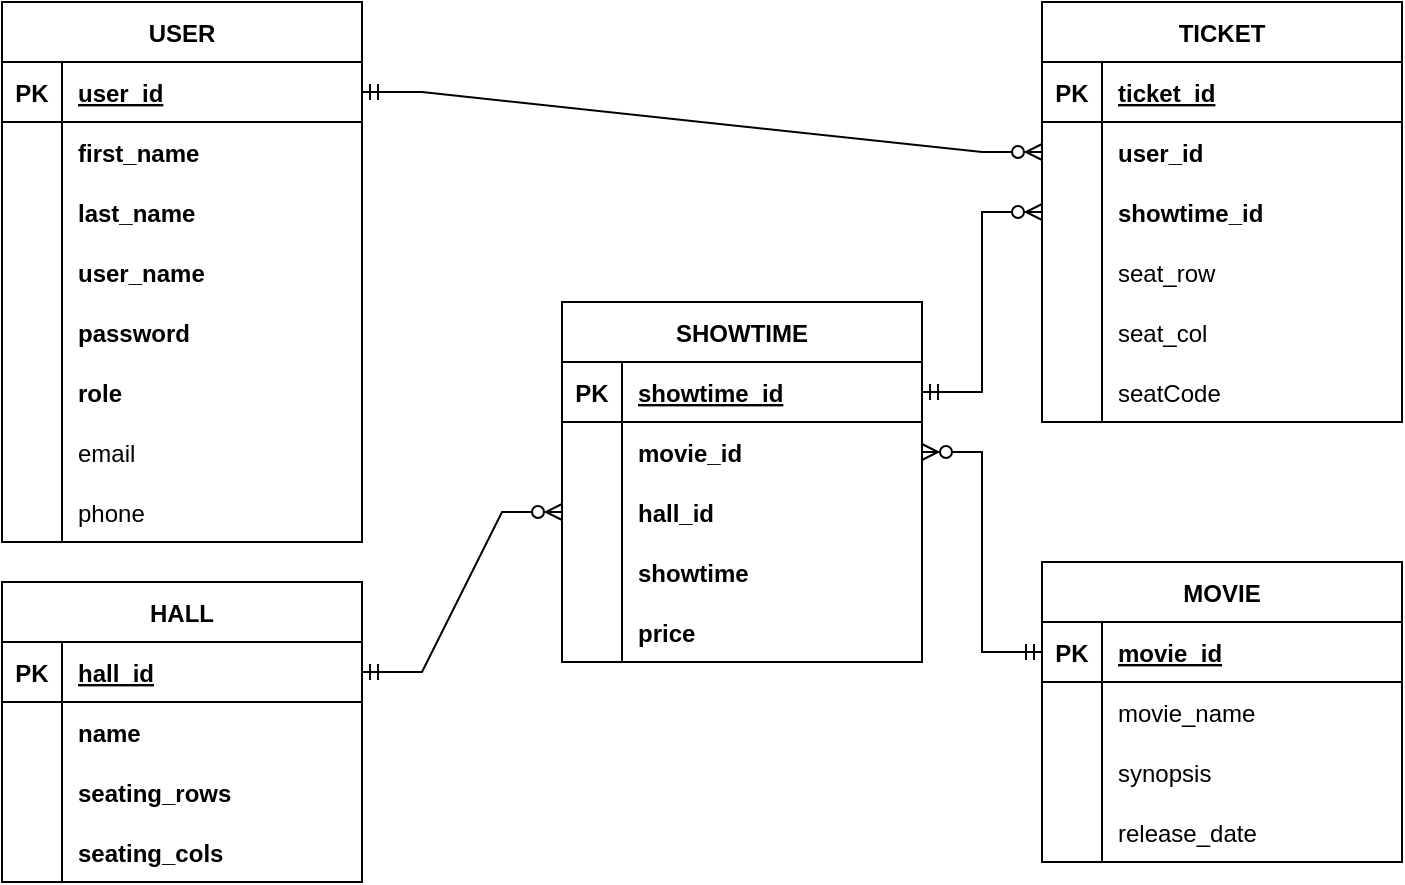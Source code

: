 <mxfile version="21.0.10" type="device"><diagram id="pZu7lsJe_JS0oee-SzTw" name="Page-1"><mxGraphModel dx="1063" dy="508" grid="1" gridSize="10" guides="1" tooltips="1" connect="1" arrows="1" fold="1" page="1" pageScale="1" pageWidth="850" pageHeight="1100" math="0" shadow="0"><root><mxCell id="0"/><mxCell id="1" parent="0"/><mxCell id="s3z0_otUTjsNnDzDS-E4-1" value="USER" style="shape=table;startSize=30;container=1;collapsible=1;childLayout=tableLayout;fixedRows=1;rowLines=0;fontStyle=1;align=center;resizeLast=1;" parent="1" vertex="1"><mxGeometry x="90" y="80" width="180" height="270" as="geometry"/></mxCell><mxCell id="s3z0_otUTjsNnDzDS-E4-2" value="" style="shape=tableRow;horizontal=0;startSize=0;swimlaneHead=0;swimlaneBody=0;fillColor=none;collapsible=0;dropTarget=0;points=[[0,0.5],[1,0.5]];portConstraint=eastwest;top=0;left=0;right=0;bottom=1;" parent="s3z0_otUTjsNnDzDS-E4-1" vertex="1"><mxGeometry y="30" width="180" height="30" as="geometry"/></mxCell><mxCell id="s3z0_otUTjsNnDzDS-E4-3" value="PK" style="shape=partialRectangle;connectable=0;fillColor=none;top=0;left=0;bottom=0;right=0;fontStyle=1;overflow=hidden;" parent="s3z0_otUTjsNnDzDS-E4-2" vertex="1"><mxGeometry width="30" height="30" as="geometry"><mxRectangle width="30" height="30" as="alternateBounds"/></mxGeometry></mxCell><mxCell id="s3z0_otUTjsNnDzDS-E4-4" value="user_id" style="shape=partialRectangle;connectable=0;fillColor=none;top=0;left=0;bottom=0;right=0;align=left;spacingLeft=6;fontStyle=5;overflow=hidden;" parent="s3z0_otUTjsNnDzDS-E4-2" vertex="1"><mxGeometry x="30" width="150" height="30" as="geometry"><mxRectangle width="150" height="30" as="alternateBounds"/></mxGeometry></mxCell><mxCell id="s3z0_otUTjsNnDzDS-E4-5" value="" style="shape=tableRow;horizontal=0;startSize=0;swimlaneHead=0;swimlaneBody=0;fillColor=none;collapsible=0;dropTarget=0;points=[[0,0.5],[1,0.5]];portConstraint=eastwest;top=0;left=0;right=0;bottom=0;" parent="s3z0_otUTjsNnDzDS-E4-1" vertex="1"><mxGeometry y="60" width="180" height="30" as="geometry"/></mxCell><mxCell id="s3z0_otUTjsNnDzDS-E4-6" value="" style="shape=partialRectangle;connectable=0;fillColor=none;top=0;left=0;bottom=0;right=0;editable=1;overflow=hidden;" parent="s3z0_otUTjsNnDzDS-E4-5" vertex="1"><mxGeometry width="30" height="30" as="geometry"><mxRectangle width="30" height="30" as="alternateBounds"/></mxGeometry></mxCell><mxCell id="s3z0_otUTjsNnDzDS-E4-7" value="first_name" style="shape=partialRectangle;connectable=0;fillColor=none;top=0;left=0;bottom=0;right=0;align=left;spacingLeft=6;overflow=hidden;fontStyle=1" parent="s3z0_otUTjsNnDzDS-E4-5" vertex="1"><mxGeometry x="30" width="150" height="30" as="geometry"><mxRectangle width="150" height="30" as="alternateBounds"/></mxGeometry></mxCell><mxCell id="s3z0_otUTjsNnDzDS-E4-8" value="" style="shape=tableRow;horizontal=0;startSize=0;swimlaneHead=0;swimlaneBody=0;fillColor=none;collapsible=0;dropTarget=0;points=[[0,0.5],[1,0.5]];portConstraint=eastwest;top=0;left=0;right=0;bottom=0;" parent="s3z0_otUTjsNnDzDS-E4-1" vertex="1"><mxGeometry y="90" width="180" height="30" as="geometry"/></mxCell><mxCell id="s3z0_otUTjsNnDzDS-E4-9" value="" style="shape=partialRectangle;connectable=0;fillColor=none;top=0;left=0;bottom=0;right=0;editable=1;overflow=hidden;" parent="s3z0_otUTjsNnDzDS-E4-8" vertex="1"><mxGeometry width="30" height="30" as="geometry"><mxRectangle width="30" height="30" as="alternateBounds"/></mxGeometry></mxCell><mxCell id="s3z0_otUTjsNnDzDS-E4-10" value="last_name" style="shape=partialRectangle;connectable=0;fillColor=none;top=0;left=0;bottom=0;right=0;align=left;spacingLeft=6;overflow=hidden;fontStyle=1" parent="s3z0_otUTjsNnDzDS-E4-8" vertex="1"><mxGeometry x="30" width="150" height="30" as="geometry"><mxRectangle width="150" height="30" as="alternateBounds"/></mxGeometry></mxCell><mxCell id="s3z0_otUTjsNnDzDS-E4-11" value="" style="shape=tableRow;horizontal=0;startSize=0;swimlaneHead=0;swimlaneBody=0;fillColor=none;collapsible=0;dropTarget=0;points=[[0,0.5],[1,0.5]];portConstraint=eastwest;top=0;left=0;right=0;bottom=0;" parent="s3z0_otUTjsNnDzDS-E4-1" vertex="1"><mxGeometry y="120" width="180" height="30" as="geometry"/></mxCell><mxCell id="s3z0_otUTjsNnDzDS-E4-12" value="" style="shape=partialRectangle;connectable=0;fillColor=none;top=0;left=0;bottom=0;right=0;editable=1;overflow=hidden;" parent="s3z0_otUTjsNnDzDS-E4-11" vertex="1"><mxGeometry width="30" height="30" as="geometry"><mxRectangle width="30" height="30" as="alternateBounds"/></mxGeometry></mxCell><mxCell id="s3z0_otUTjsNnDzDS-E4-13" value="user_name" style="shape=partialRectangle;connectable=0;fillColor=none;top=0;left=0;bottom=0;right=0;align=left;spacingLeft=6;overflow=hidden;fontStyle=1" parent="s3z0_otUTjsNnDzDS-E4-11" vertex="1"><mxGeometry x="30" width="150" height="30" as="geometry"><mxRectangle width="150" height="30" as="alternateBounds"/></mxGeometry></mxCell><mxCell id="s3z0_otUTjsNnDzDS-E4-17" value="" style="shape=tableRow;horizontal=0;startSize=0;swimlaneHead=0;swimlaneBody=0;fillColor=none;collapsible=0;dropTarget=0;points=[[0,0.5],[1,0.5]];portConstraint=eastwest;top=0;left=0;right=0;bottom=0;" parent="s3z0_otUTjsNnDzDS-E4-1" vertex="1"><mxGeometry y="150" width="180" height="30" as="geometry"/></mxCell><mxCell id="s3z0_otUTjsNnDzDS-E4-18" value="" style="shape=partialRectangle;connectable=0;fillColor=none;top=0;left=0;bottom=0;right=0;editable=1;overflow=hidden;" parent="s3z0_otUTjsNnDzDS-E4-17" vertex="1"><mxGeometry width="30" height="30" as="geometry"><mxRectangle width="30" height="30" as="alternateBounds"/></mxGeometry></mxCell><mxCell id="s3z0_otUTjsNnDzDS-E4-19" value="password" style="shape=partialRectangle;connectable=0;fillColor=none;top=0;left=0;bottom=0;right=0;align=left;spacingLeft=6;overflow=hidden;fontStyle=1" parent="s3z0_otUTjsNnDzDS-E4-17" vertex="1"><mxGeometry x="30" width="150" height="30" as="geometry"><mxRectangle width="150" height="30" as="alternateBounds"/></mxGeometry></mxCell><mxCell id="s3z0_otUTjsNnDzDS-E4-20" value="" style="shape=tableRow;horizontal=0;startSize=0;swimlaneHead=0;swimlaneBody=0;fillColor=none;collapsible=0;dropTarget=0;points=[[0,0.5],[1,0.5]];portConstraint=eastwest;top=0;left=0;right=0;bottom=0;" parent="s3z0_otUTjsNnDzDS-E4-1" vertex="1"><mxGeometry y="180" width="180" height="30" as="geometry"/></mxCell><mxCell id="s3z0_otUTjsNnDzDS-E4-21" value="" style="shape=partialRectangle;connectable=0;fillColor=none;top=0;left=0;bottom=0;right=0;editable=1;overflow=hidden;" parent="s3z0_otUTjsNnDzDS-E4-20" vertex="1"><mxGeometry width="30" height="30" as="geometry"><mxRectangle width="30" height="30" as="alternateBounds"/></mxGeometry></mxCell><mxCell id="s3z0_otUTjsNnDzDS-E4-22" value="role" style="shape=partialRectangle;connectable=0;fillColor=none;top=0;left=0;bottom=0;right=0;align=left;spacingLeft=6;overflow=hidden;fontStyle=1" parent="s3z0_otUTjsNnDzDS-E4-20" vertex="1"><mxGeometry x="30" width="150" height="30" as="geometry"><mxRectangle width="150" height="30" as="alternateBounds"/></mxGeometry></mxCell><mxCell id="s3z0_otUTjsNnDzDS-E4-75" value="" style="shape=tableRow;horizontal=0;startSize=0;swimlaneHead=0;swimlaneBody=0;fillColor=none;collapsible=0;dropTarget=0;points=[[0,0.5],[1,0.5]];portConstraint=eastwest;top=0;left=0;right=0;bottom=0;" parent="s3z0_otUTjsNnDzDS-E4-1" vertex="1"><mxGeometry y="210" width="180" height="30" as="geometry"/></mxCell><mxCell id="s3z0_otUTjsNnDzDS-E4-76" value="" style="shape=partialRectangle;connectable=0;fillColor=none;top=0;left=0;bottom=0;right=0;editable=1;overflow=hidden;" parent="s3z0_otUTjsNnDzDS-E4-75" vertex="1"><mxGeometry width="30" height="30" as="geometry"><mxRectangle width="30" height="30" as="alternateBounds"/></mxGeometry></mxCell><mxCell id="s3z0_otUTjsNnDzDS-E4-77" value="email" style="shape=partialRectangle;connectable=0;fillColor=none;top=0;left=0;bottom=0;right=0;align=left;spacingLeft=6;overflow=hidden;" parent="s3z0_otUTjsNnDzDS-E4-75" vertex="1"><mxGeometry x="30" width="150" height="30" as="geometry"><mxRectangle width="150" height="30" as="alternateBounds"/></mxGeometry></mxCell><mxCell id="s3z0_otUTjsNnDzDS-E4-78" value="" style="shape=tableRow;horizontal=0;startSize=0;swimlaneHead=0;swimlaneBody=0;fillColor=none;collapsible=0;dropTarget=0;points=[[0,0.5],[1,0.5]];portConstraint=eastwest;top=0;left=0;right=0;bottom=0;" parent="s3z0_otUTjsNnDzDS-E4-1" vertex="1"><mxGeometry y="240" width="180" height="30" as="geometry"/></mxCell><mxCell id="s3z0_otUTjsNnDzDS-E4-79" value="" style="shape=partialRectangle;connectable=0;fillColor=none;top=0;left=0;bottom=0;right=0;editable=1;overflow=hidden;" parent="s3z0_otUTjsNnDzDS-E4-78" vertex="1"><mxGeometry width="30" height="30" as="geometry"><mxRectangle width="30" height="30" as="alternateBounds"/></mxGeometry></mxCell><mxCell id="s3z0_otUTjsNnDzDS-E4-80" value="phone" style="shape=partialRectangle;connectable=0;fillColor=none;top=0;left=0;bottom=0;right=0;align=left;spacingLeft=6;overflow=hidden;" parent="s3z0_otUTjsNnDzDS-E4-78" vertex="1"><mxGeometry x="30" width="150" height="30" as="geometry"><mxRectangle width="150" height="30" as="alternateBounds"/></mxGeometry></mxCell><mxCell id="s3z0_otUTjsNnDzDS-E4-23" value="MOVIE" style="shape=table;startSize=30;container=1;collapsible=1;childLayout=tableLayout;fixedRows=1;rowLines=0;fontStyle=1;align=center;resizeLast=1;" parent="1" vertex="1"><mxGeometry x="610" y="360" width="180" height="150" as="geometry"/></mxCell><mxCell id="s3z0_otUTjsNnDzDS-E4-24" value="" style="shape=tableRow;horizontal=0;startSize=0;swimlaneHead=0;swimlaneBody=0;fillColor=none;collapsible=0;dropTarget=0;points=[[0,0.5],[1,0.5]];portConstraint=eastwest;top=0;left=0;right=0;bottom=1;" parent="s3z0_otUTjsNnDzDS-E4-23" vertex="1"><mxGeometry y="30" width="180" height="30" as="geometry"/></mxCell><mxCell id="s3z0_otUTjsNnDzDS-E4-25" value="PK" style="shape=partialRectangle;connectable=0;fillColor=none;top=0;left=0;bottom=0;right=0;fontStyle=1;overflow=hidden;" parent="s3z0_otUTjsNnDzDS-E4-24" vertex="1"><mxGeometry width="30" height="30" as="geometry"><mxRectangle width="30" height="30" as="alternateBounds"/></mxGeometry></mxCell><mxCell id="s3z0_otUTjsNnDzDS-E4-26" value="movie_id" style="shape=partialRectangle;connectable=0;fillColor=none;top=0;left=0;bottom=0;right=0;align=left;spacingLeft=6;fontStyle=5;overflow=hidden;" parent="s3z0_otUTjsNnDzDS-E4-24" vertex="1"><mxGeometry x="30" width="150" height="30" as="geometry"><mxRectangle width="150" height="30" as="alternateBounds"/></mxGeometry></mxCell><mxCell id="s3z0_otUTjsNnDzDS-E4-27" value="" style="shape=tableRow;horizontal=0;startSize=0;swimlaneHead=0;swimlaneBody=0;fillColor=none;collapsible=0;dropTarget=0;points=[[0,0.5],[1,0.5]];portConstraint=eastwest;top=0;left=0;right=0;bottom=0;" parent="s3z0_otUTjsNnDzDS-E4-23" vertex="1"><mxGeometry y="60" width="180" height="30" as="geometry"/></mxCell><mxCell id="s3z0_otUTjsNnDzDS-E4-28" value="" style="shape=partialRectangle;connectable=0;fillColor=none;top=0;left=0;bottom=0;right=0;editable=1;overflow=hidden;" parent="s3z0_otUTjsNnDzDS-E4-27" vertex="1"><mxGeometry width="30" height="30" as="geometry"><mxRectangle width="30" height="30" as="alternateBounds"/></mxGeometry></mxCell><mxCell id="s3z0_otUTjsNnDzDS-E4-29" value="movie_name" style="shape=partialRectangle;connectable=0;fillColor=none;top=0;left=0;bottom=0;right=0;align=left;spacingLeft=6;overflow=hidden;" parent="s3z0_otUTjsNnDzDS-E4-27" vertex="1"><mxGeometry x="30" width="150" height="30" as="geometry"><mxRectangle width="150" height="30" as="alternateBounds"/></mxGeometry></mxCell><mxCell id="s3z0_otUTjsNnDzDS-E4-30" value="" style="shape=tableRow;horizontal=0;startSize=0;swimlaneHead=0;swimlaneBody=0;fillColor=none;collapsible=0;dropTarget=0;points=[[0,0.5],[1,0.5]];portConstraint=eastwest;top=0;left=0;right=0;bottom=0;" parent="s3z0_otUTjsNnDzDS-E4-23" vertex="1"><mxGeometry y="90" width="180" height="30" as="geometry"/></mxCell><mxCell id="s3z0_otUTjsNnDzDS-E4-31" value="" style="shape=partialRectangle;connectable=0;fillColor=none;top=0;left=0;bottom=0;right=0;editable=1;overflow=hidden;" parent="s3z0_otUTjsNnDzDS-E4-30" vertex="1"><mxGeometry width="30" height="30" as="geometry"><mxRectangle width="30" height="30" as="alternateBounds"/></mxGeometry></mxCell><mxCell id="s3z0_otUTjsNnDzDS-E4-32" value="synopsis" style="shape=partialRectangle;connectable=0;fillColor=none;top=0;left=0;bottom=0;right=0;align=left;spacingLeft=6;overflow=hidden;" parent="s3z0_otUTjsNnDzDS-E4-30" vertex="1"><mxGeometry x="30" width="150" height="30" as="geometry"><mxRectangle width="150" height="30" as="alternateBounds"/></mxGeometry></mxCell><mxCell id="s3z0_otUTjsNnDzDS-E4-33" value="" style="shape=tableRow;horizontal=0;startSize=0;swimlaneHead=0;swimlaneBody=0;fillColor=none;collapsible=0;dropTarget=0;points=[[0,0.5],[1,0.5]];portConstraint=eastwest;top=0;left=0;right=0;bottom=0;" parent="s3z0_otUTjsNnDzDS-E4-23" vertex="1"><mxGeometry y="120" width="180" height="30" as="geometry"/></mxCell><mxCell id="s3z0_otUTjsNnDzDS-E4-34" value="" style="shape=partialRectangle;connectable=0;fillColor=none;top=0;left=0;bottom=0;right=0;editable=1;overflow=hidden;" parent="s3z0_otUTjsNnDzDS-E4-33" vertex="1"><mxGeometry width="30" height="30" as="geometry"><mxRectangle width="30" height="30" as="alternateBounds"/></mxGeometry></mxCell><mxCell id="s3z0_otUTjsNnDzDS-E4-35" value="release_date" style="shape=partialRectangle;connectable=0;fillColor=none;top=0;left=0;bottom=0;right=0;align=left;spacingLeft=6;overflow=hidden;" parent="s3z0_otUTjsNnDzDS-E4-33" vertex="1"><mxGeometry x="30" width="150" height="30" as="geometry"><mxRectangle width="150" height="30" as="alternateBounds"/></mxGeometry></mxCell><mxCell id="s3z0_otUTjsNnDzDS-E4-36" value="SHOWTIME" style="shape=table;startSize=30;container=1;collapsible=1;childLayout=tableLayout;fixedRows=1;rowLines=0;fontStyle=1;align=center;resizeLast=1;" parent="1" vertex="1"><mxGeometry x="370" y="230" width="180" height="180" as="geometry"/></mxCell><mxCell id="s3z0_otUTjsNnDzDS-E4-37" value="" style="shape=tableRow;horizontal=0;startSize=0;swimlaneHead=0;swimlaneBody=0;fillColor=none;collapsible=0;dropTarget=0;points=[[0,0.5],[1,0.5]];portConstraint=eastwest;top=0;left=0;right=0;bottom=1;" parent="s3z0_otUTjsNnDzDS-E4-36" vertex="1"><mxGeometry y="30" width="180" height="30" as="geometry"/></mxCell><mxCell id="s3z0_otUTjsNnDzDS-E4-38" value="PK" style="shape=partialRectangle;connectable=0;fillColor=none;top=0;left=0;bottom=0;right=0;fontStyle=1;overflow=hidden;" parent="s3z0_otUTjsNnDzDS-E4-37" vertex="1"><mxGeometry width="30" height="30" as="geometry"><mxRectangle width="30" height="30" as="alternateBounds"/></mxGeometry></mxCell><mxCell id="s3z0_otUTjsNnDzDS-E4-39" value="showtime_id" style="shape=partialRectangle;connectable=0;fillColor=none;top=0;left=0;bottom=0;right=0;align=left;spacingLeft=6;fontStyle=5;overflow=hidden;" parent="s3z0_otUTjsNnDzDS-E4-37" vertex="1"><mxGeometry x="30" width="150" height="30" as="geometry"><mxRectangle width="150" height="30" as="alternateBounds"/></mxGeometry></mxCell><mxCell id="s3z0_otUTjsNnDzDS-E4-40" value="" style="shape=tableRow;horizontal=0;startSize=0;swimlaneHead=0;swimlaneBody=0;fillColor=none;collapsible=0;dropTarget=0;points=[[0,0.5],[1,0.5]];portConstraint=eastwest;top=0;left=0;right=0;bottom=0;fontStyle=1" parent="s3z0_otUTjsNnDzDS-E4-36" vertex="1"><mxGeometry y="60" width="180" height="30" as="geometry"/></mxCell><mxCell id="s3z0_otUTjsNnDzDS-E4-41" value="" style="shape=partialRectangle;connectable=0;fillColor=none;top=0;left=0;bottom=0;right=0;editable=1;overflow=hidden;" parent="s3z0_otUTjsNnDzDS-E4-40" vertex="1"><mxGeometry width="30" height="30" as="geometry"><mxRectangle width="30" height="30" as="alternateBounds"/></mxGeometry></mxCell><mxCell id="s3z0_otUTjsNnDzDS-E4-42" value="movie_id" style="shape=partialRectangle;connectable=0;fillColor=none;top=0;left=0;bottom=0;right=0;align=left;spacingLeft=6;overflow=hidden;fontStyle=1" parent="s3z0_otUTjsNnDzDS-E4-40" vertex="1"><mxGeometry x="30" width="150" height="30" as="geometry"><mxRectangle width="150" height="30" as="alternateBounds"/></mxGeometry></mxCell><mxCell id="s3z0_otUTjsNnDzDS-E4-43" value="" style="shape=tableRow;horizontal=0;startSize=0;swimlaneHead=0;swimlaneBody=0;fillColor=none;collapsible=0;dropTarget=0;points=[[0,0.5],[1,0.5]];portConstraint=eastwest;top=0;left=0;right=0;bottom=0;" parent="s3z0_otUTjsNnDzDS-E4-36" vertex="1"><mxGeometry y="90" width="180" height="30" as="geometry"/></mxCell><mxCell id="s3z0_otUTjsNnDzDS-E4-44" value="" style="shape=partialRectangle;connectable=0;fillColor=none;top=0;left=0;bottom=0;right=0;editable=1;overflow=hidden;" parent="s3z0_otUTjsNnDzDS-E4-43" vertex="1"><mxGeometry width="30" height="30" as="geometry"><mxRectangle width="30" height="30" as="alternateBounds"/></mxGeometry></mxCell><mxCell id="s3z0_otUTjsNnDzDS-E4-45" value="hall_id" style="shape=partialRectangle;connectable=0;fillColor=none;top=0;left=0;bottom=0;right=0;align=left;spacingLeft=6;overflow=hidden;fontStyle=1" parent="s3z0_otUTjsNnDzDS-E4-43" vertex="1"><mxGeometry x="30" width="150" height="30" as="geometry"><mxRectangle width="150" height="30" as="alternateBounds"/></mxGeometry></mxCell><mxCell id="s3z0_otUTjsNnDzDS-E4-46" value="" style="shape=tableRow;horizontal=0;startSize=0;swimlaneHead=0;swimlaneBody=0;fillColor=none;collapsible=0;dropTarget=0;points=[[0,0.5],[1,0.5]];portConstraint=eastwest;top=0;left=0;right=0;bottom=0;" parent="s3z0_otUTjsNnDzDS-E4-36" vertex="1"><mxGeometry y="120" width="180" height="30" as="geometry"/></mxCell><mxCell id="s3z0_otUTjsNnDzDS-E4-47" value="" style="shape=partialRectangle;connectable=0;fillColor=none;top=0;left=0;bottom=0;right=0;editable=1;overflow=hidden;" parent="s3z0_otUTjsNnDzDS-E4-46" vertex="1"><mxGeometry width="30" height="30" as="geometry"><mxRectangle width="30" height="30" as="alternateBounds"/></mxGeometry></mxCell><mxCell id="s3z0_otUTjsNnDzDS-E4-48" value="showtime" style="shape=partialRectangle;connectable=0;fillColor=none;top=0;left=0;bottom=0;right=0;align=left;spacingLeft=6;overflow=hidden;fontStyle=1" parent="s3z0_otUTjsNnDzDS-E4-46" vertex="1"><mxGeometry x="30" width="150" height="30" as="geometry"><mxRectangle width="150" height="30" as="alternateBounds"/></mxGeometry></mxCell><mxCell id="s3z0_otUTjsNnDzDS-E4-82" value="" style="shape=tableRow;horizontal=0;startSize=0;swimlaneHead=0;swimlaneBody=0;fillColor=none;collapsible=0;dropTarget=0;points=[[0,0.5],[1,0.5]];portConstraint=eastwest;top=0;left=0;right=0;bottom=0;" parent="s3z0_otUTjsNnDzDS-E4-36" vertex="1"><mxGeometry y="150" width="180" height="30" as="geometry"/></mxCell><mxCell id="s3z0_otUTjsNnDzDS-E4-83" value="" style="shape=partialRectangle;connectable=0;fillColor=none;top=0;left=0;bottom=0;right=0;editable=1;overflow=hidden;" parent="s3z0_otUTjsNnDzDS-E4-82" vertex="1"><mxGeometry width="30" height="30" as="geometry"><mxRectangle width="30" height="30" as="alternateBounds"/></mxGeometry></mxCell><mxCell id="s3z0_otUTjsNnDzDS-E4-84" value="price" style="shape=partialRectangle;connectable=0;fillColor=none;top=0;left=0;bottom=0;right=0;align=left;spacingLeft=6;overflow=hidden;fontStyle=1" parent="s3z0_otUTjsNnDzDS-E4-82" vertex="1"><mxGeometry x="30" width="150" height="30" as="geometry"><mxRectangle width="150" height="30" as="alternateBounds"/></mxGeometry></mxCell><mxCell id="s3z0_otUTjsNnDzDS-E4-49" value="HALL" style="shape=table;startSize=30;container=1;collapsible=1;childLayout=tableLayout;fixedRows=1;rowLines=0;fontStyle=1;align=center;resizeLast=1;" parent="1" vertex="1"><mxGeometry x="90" y="370" width="180" height="150" as="geometry"/></mxCell><mxCell id="s3z0_otUTjsNnDzDS-E4-50" value="" style="shape=tableRow;horizontal=0;startSize=0;swimlaneHead=0;swimlaneBody=0;fillColor=none;collapsible=0;dropTarget=0;points=[[0,0.5],[1,0.5]];portConstraint=eastwest;top=0;left=0;right=0;bottom=1;" parent="s3z0_otUTjsNnDzDS-E4-49" vertex="1"><mxGeometry y="30" width="180" height="30" as="geometry"/></mxCell><mxCell id="s3z0_otUTjsNnDzDS-E4-51" value="PK" style="shape=partialRectangle;connectable=0;fillColor=none;top=0;left=0;bottom=0;right=0;fontStyle=1;overflow=hidden;" parent="s3z0_otUTjsNnDzDS-E4-50" vertex="1"><mxGeometry width="30" height="30" as="geometry"><mxRectangle width="30" height="30" as="alternateBounds"/></mxGeometry></mxCell><mxCell id="s3z0_otUTjsNnDzDS-E4-52" value="hall_id" style="shape=partialRectangle;connectable=0;fillColor=none;top=0;left=0;bottom=0;right=0;align=left;spacingLeft=6;fontStyle=5;overflow=hidden;" parent="s3z0_otUTjsNnDzDS-E4-50" vertex="1"><mxGeometry x="30" width="150" height="30" as="geometry"><mxRectangle width="150" height="30" as="alternateBounds"/></mxGeometry></mxCell><mxCell id="s3z0_otUTjsNnDzDS-E4-53" value="" style="shape=tableRow;horizontal=0;startSize=0;swimlaneHead=0;swimlaneBody=0;fillColor=none;collapsible=0;dropTarget=0;points=[[0,0.5],[1,0.5]];portConstraint=eastwest;top=0;left=0;right=0;bottom=0;" parent="s3z0_otUTjsNnDzDS-E4-49" vertex="1"><mxGeometry y="60" width="180" height="30" as="geometry"/></mxCell><mxCell id="s3z0_otUTjsNnDzDS-E4-54" value="" style="shape=partialRectangle;connectable=0;fillColor=none;top=0;left=0;bottom=0;right=0;editable=1;overflow=hidden;" parent="s3z0_otUTjsNnDzDS-E4-53" vertex="1"><mxGeometry width="30" height="30" as="geometry"><mxRectangle width="30" height="30" as="alternateBounds"/></mxGeometry></mxCell><mxCell id="s3z0_otUTjsNnDzDS-E4-55" value="name" style="shape=partialRectangle;connectable=0;fillColor=none;top=0;left=0;bottom=0;right=0;align=left;spacingLeft=6;overflow=hidden;fontStyle=1" parent="s3z0_otUTjsNnDzDS-E4-53" vertex="1"><mxGeometry x="30" width="150" height="30" as="geometry"><mxRectangle width="150" height="30" as="alternateBounds"/></mxGeometry></mxCell><mxCell id="s3z0_otUTjsNnDzDS-E4-56" value="" style="shape=tableRow;horizontal=0;startSize=0;swimlaneHead=0;swimlaneBody=0;fillColor=none;collapsible=0;dropTarget=0;points=[[0,0.5],[1,0.5]];portConstraint=eastwest;top=0;left=0;right=0;bottom=0;" parent="s3z0_otUTjsNnDzDS-E4-49" vertex="1"><mxGeometry y="90" width="180" height="30" as="geometry"/></mxCell><mxCell id="s3z0_otUTjsNnDzDS-E4-57" value="" style="shape=partialRectangle;connectable=0;fillColor=none;top=0;left=0;bottom=0;right=0;editable=1;overflow=hidden;" parent="s3z0_otUTjsNnDzDS-E4-56" vertex="1"><mxGeometry width="30" height="30" as="geometry"><mxRectangle width="30" height="30" as="alternateBounds"/></mxGeometry></mxCell><mxCell id="s3z0_otUTjsNnDzDS-E4-58" value="seating_rows" style="shape=partialRectangle;connectable=0;fillColor=none;top=0;left=0;bottom=0;right=0;align=left;spacingLeft=6;overflow=hidden;fontStyle=1" parent="s3z0_otUTjsNnDzDS-E4-56" vertex="1"><mxGeometry x="30" width="150" height="30" as="geometry"><mxRectangle width="150" height="30" as="alternateBounds"/></mxGeometry></mxCell><mxCell id="s3z0_otUTjsNnDzDS-E4-59" value="" style="shape=tableRow;horizontal=0;startSize=0;swimlaneHead=0;swimlaneBody=0;fillColor=none;collapsible=0;dropTarget=0;points=[[0,0.5],[1,0.5]];portConstraint=eastwest;top=0;left=0;right=0;bottom=0;" parent="s3z0_otUTjsNnDzDS-E4-49" vertex="1"><mxGeometry y="120" width="180" height="30" as="geometry"/></mxCell><mxCell id="s3z0_otUTjsNnDzDS-E4-60" value="" style="shape=partialRectangle;connectable=0;fillColor=none;top=0;left=0;bottom=0;right=0;editable=1;overflow=hidden;" parent="s3z0_otUTjsNnDzDS-E4-59" vertex="1"><mxGeometry width="30" height="30" as="geometry"><mxRectangle width="30" height="30" as="alternateBounds"/></mxGeometry></mxCell><mxCell id="s3z0_otUTjsNnDzDS-E4-61" value="seating_cols" style="shape=partialRectangle;connectable=0;fillColor=none;top=0;left=0;bottom=0;right=0;align=left;spacingLeft=6;overflow=hidden;fontStyle=1" parent="s3z0_otUTjsNnDzDS-E4-59" vertex="1"><mxGeometry x="30" width="150" height="30" as="geometry"><mxRectangle width="150" height="30" as="alternateBounds"/></mxGeometry></mxCell><mxCell id="s3z0_otUTjsNnDzDS-E4-62" value="TICKET" style="shape=table;startSize=30;container=1;collapsible=1;childLayout=tableLayout;fixedRows=1;rowLines=0;fontStyle=1;align=center;resizeLast=1;" parent="1" vertex="1"><mxGeometry x="610" y="80" width="180" height="210" as="geometry"/></mxCell><mxCell id="s3z0_otUTjsNnDzDS-E4-63" value="" style="shape=tableRow;horizontal=0;startSize=0;swimlaneHead=0;swimlaneBody=0;fillColor=none;collapsible=0;dropTarget=0;points=[[0,0.5],[1,0.5]];portConstraint=eastwest;top=0;left=0;right=0;bottom=1;" parent="s3z0_otUTjsNnDzDS-E4-62" vertex="1"><mxGeometry y="30" width="180" height="30" as="geometry"/></mxCell><mxCell id="s3z0_otUTjsNnDzDS-E4-64" value="PK" style="shape=partialRectangle;connectable=0;fillColor=none;top=0;left=0;bottom=0;right=0;fontStyle=1;overflow=hidden;" parent="s3z0_otUTjsNnDzDS-E4-63" vertex="1"><mxGeometry width="30" height="30" as="geometry"><mxRectangle width="30" height="30" as="alternateBounds"/></mxGeometry></mxCell><mxCell id="s3z0_otUTjsNnDzDS-E4-65" value="ticket_id" style="shape=partialRectangle;connectable=0;fillColor=none;top=0;left=0;bottom=0;right=0;align=left;spacingLeft=6;fontStyle=5;overflow=hidden;" parent="s3z0_otUTjsNnDzDS-E4-63" vertex="1"><mxGeometry x="30" width="150" height="30" as="geometry"><mxRectangle width="150" height="30" as="alternateBounds"/></mxGeometry></mxCell><mxCell id="s3z0_otUTjsNnDzDS-E4-66" value="" style="shape=tableRow;horizontal=0;startSize=0;swimlaneHead=0;swimlaneBody=0;fillColor=none;collapsible=0;dropTarget=0;points=[[0,0.5],[1,0.5]];portConstraint=eastwest;top=0;left=0;right=0;bottom=0;" parent="s3z0_otUTjsNnDzDS-E4-62" vertex="1"><mxGeometry y="60" width="180" height="30" as="geometry"/></mxCell><mxCell id="s3z0_otUTjsNnDzDS-E4-67" value="" style="shape=partialRectangle;connectable=0;fillColor=none;top=0;left=0;bottom=0;right=0;editable=1;overflow=hidden;" parent="s3z0_otUTjsNnDzDS-E4-66" vertex="1"><mxGeometry width="30" height="30" as="geometry"><mxRectangle width="30" height="30" as="alternateBounds"/></mxGeometry></mxCell><mxCell id="s3z0_otUTjsNnDzDS-E4-68" value="user_id" style="shape=partialRectangle;connectable=0;fillColor=none;top=0;left=0;bottom=0;right=0;align=left;spacingLeft=6;overflow=hidden;fontStyle=1" parent="s3z0_otUTjsNnDzDS-E4-66" vertex="1"><mxGeometry x="30" width="150" height="30" as="geometry"><mxRectangle width="150" height="30" as="alternateBounds"/></mxGeometry></mxCell><mxCell id="s3z0_otUTjsNnDzDS-E4-69" value="" style="shape=tableRow;horizontal=0;startSize=0;swimlaneHead=0;swimlaneBody=0;fillColor=none;collapsible=0;dropTarget=0;points=[[0,0.5],[1,0.5]];portConstraint=eastwest;top=0;left=0;right=0;bottom=0;" parent="s3z0_otUTjsNnDzDS-E4-62" vertex="1"><mxGeometry y="90" width="180" height="30" as="geometry"/></mxCell><mxCell id="s3z0_otUTjsNnDzDS-E4-70" value="" style="shape=partialRectangle;connectable=0;fillColor=none;top=0;left=0;bottom=0;right=0;editable=1;overflow=hidden;" parent="s3z0_otUTjsNnDzDS-E4-69" vertex="1"><mxGeometry width="30" height="30" as="geometry"><mxRectangle width="30" height="30" as="alternateBounds"/></mxGeometry></mxCell><mxCell id="s3z0_otUTjsNnDzDS-E4-71" value="showtime_id" style="shape=partialRectangle;connectable=0;fillColor=none;top=0;left=0;bottom=0;right=0;align=left;spacingLeft=6;overflow=hidden;fontStyle=1" parent="s3z0_otUTjsNnDzDS-E4-69" vertex="1"><mxGeometry x="30" width="150" height="30" as="geometry"><mxRectangle width="150" height="30" as="alternateBounds"/></mxGeometry></mxCell><mxCell id="s3z0_otUTjsNnDzDS-E4-72" value="" style="shape=tableRow;horizontal=0;startSize=0;swimlaneHead=0;swimlaneBody=0;fillColor=none;collapsible=0;dropTarget=0;points=[[0,0.5],[1,0.5]];portConstraint=eastwest;top=0;left=0;right=0;bottom=0;" parent="s3z0_otUTjsNnDzDS-E4-62" vertex="1"><mxGeometry y="120" width="180" height="30" as="geometry"/></mxCell><mxCell id="s3z0_otUTjsNnDzDS-E4-73" value="" style="shape=partialRectangle;connectable=0;fillColor=none;top=0;left=0;bottom=0;right=0;editable=1;overflow=hidden;" parent="s3z0_otUTjsNnDzDS-E4-72" vertex="1"><mxGeometry width="30" height="30" as="geometry"><mxRectangle width="30" height="30" as="alternateBounds"/></mxGeometry></mxCell><mxCell id="s3z0_otUTjsNnDzDS-E4-74" value="seat_row" style="shape=partialRectangle;connectable=0;fillColor=none;top=0;left=0;bottom=0;right=0;align=left;spacingLeft=6;overflow=hidden;" parent="s3z0_otUTjsNnDzDS-E4-72" vertex="1"><mxGeometry x="30" width="150" height="30" as="geometry"><mxRectangle width="150" height="30" as="alternateBounds"/></mxGeometry></mxCell><mxCell id="xH8iouJIBOxgJrmO23WN-1" value="" style="shape=tableRow;horizontal=0;startSize=0;swimlaneHead=0;swimlaneBody=0;fillColor=none;collapsible=0;dropTarget=0;points=[[0,0.5],[1,0.5]];portConstraint=eastwest;top=0;left=0;right=0;bottom=0;" vertex="1" parent="s3z0_otUTjsNnDzDS-E4-62"><mxGeometry y="150" width="180" height="30" as="geometry"/></mxCell><mxCell id="xH8iouJIBOxgJrmO23WN-2" value="" style="shape=partialRectangle;connectable=0;fillColor=none;top=0;left=0;bottom=0;right=0;editable=1;overflow=hidden;" vertex="1" parent="xH8iouJIBOxgJrmO23WN-1"><mxGeometry width="30" height="30" as="geometry"><mxRectangle width="30" height="30" as="alternateBounds"/></mxGeometry></mxCell><mxCell id="xH8iouJIBOxgJrmO23WN-3" value="seat_col" style="shape=partialRectangle;connectable=0;fillColor=none;top=0;left=0;bottom=0;right=0;align=left;spacingLeft=6;overflow=hidden;" vertex="1" parent="xH8iouJIBOxgJrmO23WN-1"><mxGeometry x="30" width="150" height="30" as="geometry"><mxRectangle width="150" height="30" as="alternateBounds"/></mxGeometry></mxCell><mxCell id="xH8iouJIBOxgJrmO23WN-20" value="" style="shape=tableRow;horizontal=0;startSize=0;swimlaneHead=0;swimlaneBody=0;fillColor=none;collapsible=0;dropTarget=0;points=[[0,0.5],[1,0.5]];portConstraint=eastwest;top=0;left=0;right=0;bottom=0;" vertex="1" parent="s3z0_otUTjsNnDzDS-E4-62"><mxGeometry y="180" width="180" height="30" as="geometry"/></mxCell><mxCell id="xH8iouJIBOxgJrmO23WN-21" value="" style="shape=partialRectangle;connectable=0;fillColor=none;top=0;left=0;bottom=0;right=0;editable=1;overflow=hidden;" vertex="1" parent="xH8iouJIBOxgJrmO23WN-20"><mxGeometry width="30" height="30" as="geometry"><mxRectangle width="30" height="30" as="alternateBounds"/></mxGeometry></mxCell><mxCell id="xH8iouJIBOxgJrmO23WN-22" value="seatCode" style="shape=partialRectangle;connectable=0;fillColor=none;top=0;left=0;bottom=0;right=0;align=left;spacingLeft=6;overflow=hidden;" vertex="1" parent="xH8iouJIBOxgJrmO23WN-20"><mxGeometry x="30" width="150" height="30" as="geometry"><mxRectangle width="150" height="30" as="alternateBounds"/></mxGeometry></mxCell><mxCell id="s3z0_otUTjsNnDzDS-E4-96" value="" style="edgeStyle=entityRelationEdgeStyle;fontSize=12;html=1;endArrow=ERzeroToMany;startArrow=ERmandOne;rounded=0;exitX=1;exitY=0.5;exitDx=0;exitDy=0;entryX=0;entryY=0.5;entryDx=0;entryDy=0;" parent="1" source="s3z0_otUTjsNnDzDS-E4-50" target="s3z0_otUTjsNnDzDS-E4-43" edge="1"><mxGeometry width="100" height="100" relative="1" as="geometry"><mxPoint x="410" y="560" as="sourcePoint"/><mxPoint x="510" y="460" as="targetPoint"/></mxGeometry></mxCell><mxCell id="s3z0_otUTjsNnDzDS-E4-98" value="" style="edgeStyle=entityRelationEdgeStyle;fontSize=12;html=1;endArrow=ERzeroToMany;startArrow=ERmandOne;rounded=0;exitX=0;exitY=0.5;exitDx=0;exitDy=0;entryX=1;entryY=0.5;entryDx=0;entryDy=0;" parent="1" source="s3z0_otUTjsNnDzDS-E4-24" target="s3z0_otUTjsNnDzDS-E4-40" edge="1"><mxGeometry width="100" height="100" relative="1" as="geometry"><mxPoint x="420" y="560" as="sourcePoint"/><mxPoint x="520" y="460" as="targetPoint"/></mxGeometry></mxCell><mxCell id="s3z0_otUTjsNnDzDS-E4-99" value="" style="edgeStyle=entityRelationEdgeStyle;fontSize=12;html=1;endArrow=ERzeroToMany;startArrow=ERmandOne;rounded=0;entryX=0;entryY=0.5;entryDx=0;entryDy=0;exitX=1;exitY=0.5;exitDx=0;exitDy=0;" parent="1" source="s3z0_otUTjsNnDzDS-E4-37" target="s3z0_otUTjsNnDzDS-E4-69" edge="1"><mxGeometry width="100" height="100" relative="1" as="geometry"><mxPoint x="530" y="170" as="sourcePoint"/><mxPoint x="580" y="440" as="targetPoint"/></mxGeometry></mxCell><mxCell id="s3z0_otUTjsNnDzDS-E4-100" value="" style="edgeStyle=entityRelationEdgeStyle;fontSize=12;html=1;endArrow=ERzeroToMany;startArrow=ERmandOne;rounded=0;exitX=1;exitY=0.5;exitDx=0;exitDy=0;entryX=0;entryY=0.5;entryDx=0;entryDy=0;" parent="1" source="s3z0_otUTjsNnDzDS-E4-2" target="s3z0_otUTjsNnDzDS-E4-66" edge="1"><mxGeometry width="100" height="100" relative="1" as="geometry"><mxPoint x="410" y="210" as="sourcePoint"/><mxPoint x="510" y="110" as="targetPoint"/></mxGeometry></mxCell></root></mxGraphModel></diagram></mxfile>